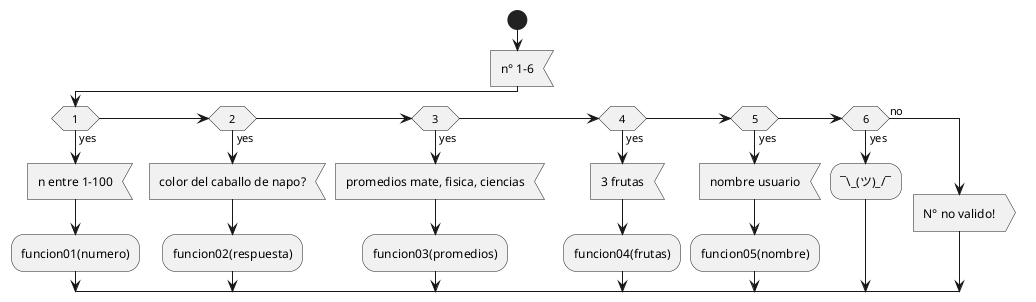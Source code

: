 @startuml interfaz
start
:n° 1-6<
if (1) then (yes)
  :n entre 1-100<
  :funcion01(numero);
elseif (2) then (yes)
  :color del caballo de napo?<
  :funcion02(respuesta);
elseif (3) then (yes)
  :promedios mate, fisica, ciencias<
  :funcion03(promedios);
elseif (4) then (yes)
  :3 frutas<
  :funcion04(frutas);
elseif (5) then (yes)
  :nombre usuario<
  :funcion05(nombre);
elseif (6) then (yes)
  :¯\_(ツ)_/¯;
else (no)
  :N° no valido!>
endif

@enduml 